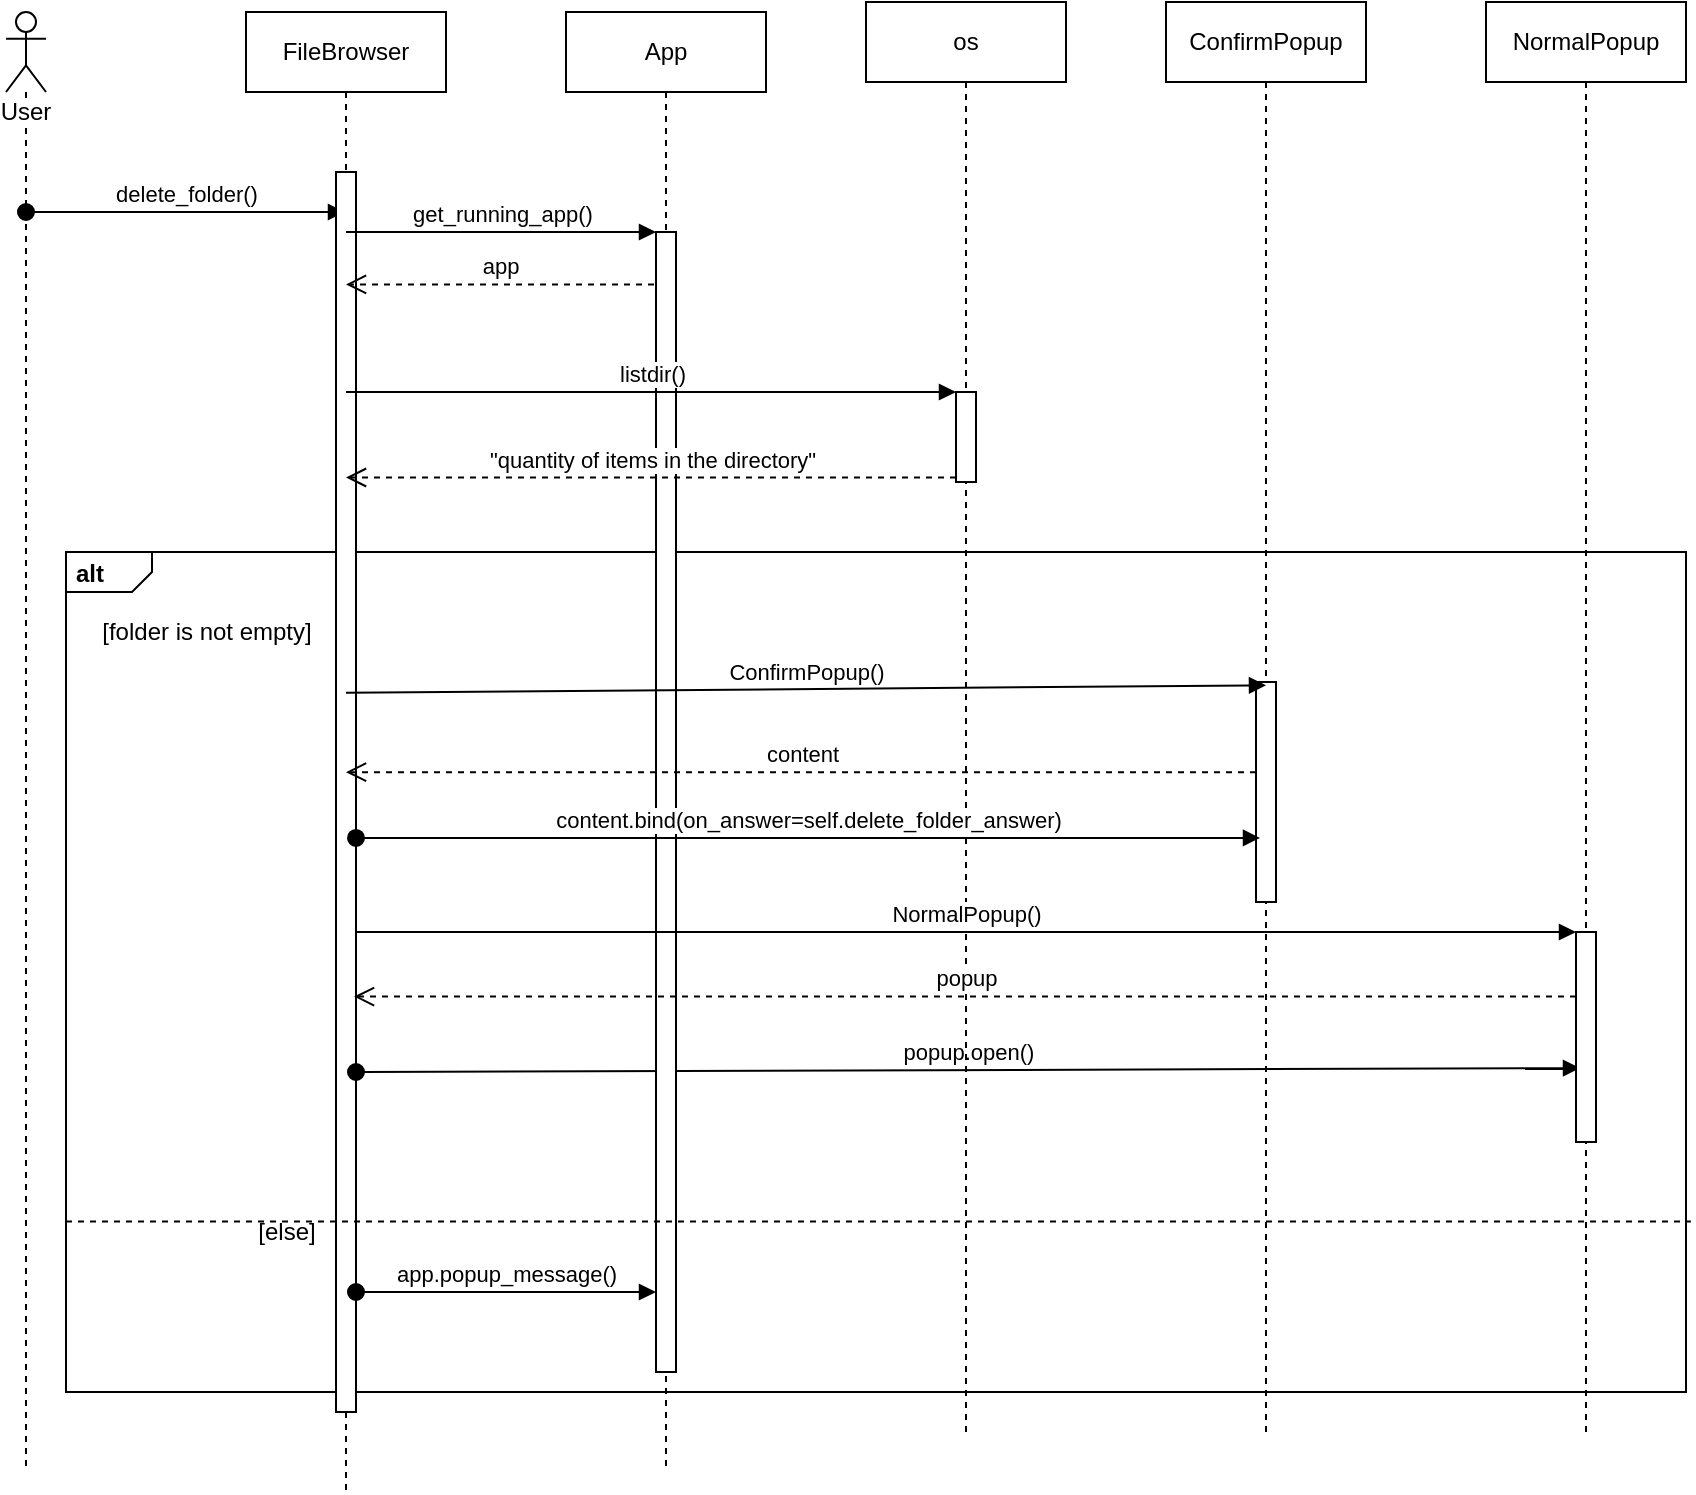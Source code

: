 <mxfile version="13.0.3" type="device"><diagram name="Page-1" id="13e1069c-82ec-6db2-03f1-153e76fe0fe0"><mxGraphModel dx="1980" dy="1211" grid="1" gridSize="10" guides="1" tooltips="1" connect="1" arrows="1" fold="1" page="1" pageScale="1" pageWidth="1100" pageHeight="850" background="#ffffff" math="0" shadow="0"><root><mxCell id="0"/><mxCell id="1" parent="0"/><mxCell id="zLsqlCqcwt6c8NTl6oaZ-27" value="&lt;p style=&quot;margin: 0px ; margin-top: 4px ; margin-left: 5px ; text-align: left&quot;&gt;&lt;b&gt;alt&lt;/b&gt;&lt;/p&gt;" style="html=1;shape=mxgraph.sysml.package;overflow=fill;labelX=43;align=left;spacingLeft=5;verticalAlign=top;spacingTop=-3;" vertex="1" parent="1"><mxGeometry x="170" y="350" width="810" height="420" as="geometry"/></mxCell><mxCell id="zLsqlCqcwt6c8NTl6oaZ-5" value="User" style="shape=umlLifeline;participant=umlActor;perimeter=lifelinePerimeter;whiteSpace=wrap;html=1;container=1;collapsible=0;recursiveResize=0;verticalAlign=top;spacingTop=36;labelBackgroundColor=#ffffff;outlineConnect=0;" vertex="1" parent="1"><mxGeometry x="140" y="80" width="20" height="730" as="geometry"/></mxCell><mxCell id="zLsqlCqcwt6c8NTl6oaZ-8" value="delete_folder()" style="html=1;verticalAlign=bottom;startArrow=oval;startFill=1;endArrow=block;startSize=8;" edge="1" parent="zLsqlCqcwt6c8NTl6oaZ-5" target="zLsqlCqcwt6c8NTl6oaZ-6"><mxGeometry width="60" relative="1" as="geometry"><mxPoint x="10" y="100" as="sourcePoint"/><mxPoint x="70" y="100" as="targetPoint"/></mxGeometry></mxCell><mxCell id="zLsqlCqcwt6c8NTl6oaZ-6" value="FileBrowser" style="shape=umlLifeline;perimeter=lifelinePerimeter;whiteSpace=wrap;html=1;container=1;collapsible=0;recursiveResize=0;outlineConnect=0;" vertex="1" parent="1"><mxGeometry x="260" y="80" width="100" height="740" as="geometry"/></mxCell><mxCell id="zLsqlCqcwt6c8NTl6oaZ-7" value="" style="html=1;points=[];perimeter=orthogonalPerimeter;" vertex="1" parent="zLsqlCqcwt6c8NTl6oaZ-6"><mxGeometry x="45" y="80" width="10" height="620" as="geometry"/></mxCell><mxCell id="zLsqlCqcwt6c8NTl6oaZ-41" value="[else]" style="text;html=1;align=center;verticalAlign=middle;resizable=0;points=[];autosize=1;" vertex="1" parent="zLsqlCqcwt6c8NTl6oaZ-6"><mxGeometry y="600" width="40" height="20" as="geometry"/></mxCell><mxCell id="zLsqlCqcwt6c8NTl6oaZ-45" value="popup.open()" style="html=1;verticalAlign=bottom;startArrow=oval;startFill=1;endArrow=block;startSize=8;entryX=0.2;entryY=0.648;entryDx=0;entryDy=0;entryPerimeter=0;" edge="1" parent="zLsqlCqcwt6c8NTl6oaZ-6" target="zLsqlCqcwt6c8NTl6oaZ-35"><mxGeometry width="60" relative="1" as="geometry"><mxPoint x="55" y="530" as="sourcePoint"/><mxPoint x="115" y="530" as="targetPoint"/></mxGeometry></mxCell><mxCell id="zLsqlCqcwt6c8NTl6oaZ-10" value="App" style="shape=umlLifeline;perimeter=lifelinePerimeter;whiteSpace=wrap;html=1;container=1;collapsible=0;recursiveResize=0;outlineConnect=0;" vertex="1" parent="1"><mxGeometry x="420" y="80" width="100" height="730" as="geometry"/></mxCell><mxCell id="zLsqlCqcwt6c8NTl6oaZ-11" value="" style="html=1;points=[];perimeter=orthogonalPerimeter;" vertex="1" parent="zLsqlCqcwt6c8NTl6oaZ-10"><mxGeometry x="45" y="110" width="10" height="570" as="geometry"/></mxCell><mxCell id="zLsqlCqcwt6c8NTl6oaZ-12" value="get_running_app()" style="html=1;verticalAlign=bottom;endArrow=block;entryX=0;entryY=0;" edge="1" target="zLsqlCqcwt6c8NTl6oaZ-11" parent="1" source="zLsqlCqcwt6c8NTl6oaZ-6"><mxGeometry relative="1" as="geometry"><mxPoint x="395" y="190" as="sourcePoint"/></mxGeometry></mxCell><mxCell id="zLsqlCqcwt6c8NTl6oaZ-13" value="app" style="html=1;verticalAlign=bottom;endArrow=open;dashed=1;endSize=8;exitX=-0.1;exitY=0.046;exitDx=0;exitDy=0;exitPerimeter=0;" edge="1" source="zLsqlCqcwt6c8NTl6oaZ-11" parent="1" target="zLsqlCqcwt6c8NTl6oaZ-6"><mxGeometry relative="1" as="geometry"><mxPoint x="395" y="266" as="targetPoint"/></mxGeometry></mxCell><mxCell id="zLsqlCqcwt6c8NTl6oaZ-14" value="os" style="shape=umlLifeline;perimeter=lifelinePerimeter;whiteSpace=wrap;html=1;container=1;collapsible=0;recursiveResize=0;outlineConnect=0;" vertex="1" parent="1"><mxGeometry x="570" y="75" width="100" height="715" as="geometry"/></mxCell><mxCell id="zLsqlCqcwt6c8NTl6oaZ-18" value="" style="html=1;points=[];perimeter=orthogonalPerimeter;" vertex="1" parent="zLsqlCqcwt6c8NTl6oaZ-14"><mxGeometry x="45" y="195" width="10" height="45" as="geometry"/></mxCell><mxCell id="zLsqlCqcwt6c8NTl6oaZ-19" value="listdir()" style="html=1;verticalAlign=bottom;endArrow=block;entryX=0;entryY=0;" edge="1" target="zLsqlCqcwt6c8NTl6oaZ-18" parent="1" source="zLsqlCqcwt6c8NTl6oaZ-6"><mxGeometry relative="1" as="geometry"><mxPoint x="550" y="300" as="sourcePoint"/></mxGeometry></mxCell><mxCell id="zLsqlCqcwt6c8NTl6oaZ-20" value="&quot;quantity of items in the directory&quot;" style="html=1;verticalAlign=bottom;endArrow=open;dashed=1;endSize=8;exitX=0;exitY=0.95;" edge="1" source="zLsqlCqcwt6c8NTl6oaZ-18" parent="1" target="zLsqlCqcwt6c8NTl6oaZ-6"><mxGeometry relative="1" as="geometry"><mxPoint x="550" y="376" as="targetPoint"/></mxGeometry></mxCell><mxCell id="zLsqlCqcwt6c8NTl6oaZ-21" value="ConfirmPopup" style="shape=umlLifeline;perimeter=lifelinePerimeter;whiteSpace=wrap;html=1;container=1;collapsible=0;recursiveResize=0;outlineConnect=0;" vertex="1" parent="1"><mxGeometry x="720" y="75" width="100" height="715" as="geometry"/></mxCell><mxCell id="zLsqlCqcwt6c8NTl6oaZ-24" value="" style="html=1;points=[];perimeter=orthogonalPerimeter;" vertex="1" parent="zLsqlCqcwt6c8NTl6oaZ-21"><mxGeometry x="45" y="340" width="10" height="110" as="geometry"/></mxCell><mxCell id="zLsqlCqcwt6c8NTl6oaZ-23" value="NormalPopup" style="shape=umlLifeline;perimeter=lifelinePerimeter;whiteSpace=wrap;html=1;container=1;collapsible=0;recursiveResize=0;outlineConnect=0;" vertex="1" parent="1"><mxGeometry x="880" y="75" width="100" height="715" as="geometry"/></mxCell><mxCell id="zLsqlCqcwt6c8NTl6oaZ-35" value="" style="html=1;points=[];perimeter=orthogonalPerimeter;" vertex="1" parent="zLsqlCqcwt6c8NTl6oaZ-23"><mxGeometry x="45" y="465" width="10" height="105" as="geometry"/></mxCell><mxCell id="zLsqlCqcwt6c8NTl6oaZ-28" value="[folder is not empty]" style="text;html=1;align=center;verticalAlign=middle;resizable=0;points=[];autosize=1;" vertex="1" parent="1"><mxGeometry x="180" y="380" width="120" height="20" as="geometry"/></mxCell><mxCell id="zLsqlCqcwt6c8NTl6oaZ-30" value="ConfirmPopup()" style="html=1;verticalAlign=bottom;endArrow=block;entryX=0.5;entryY=0.015;entryDx=0;entryDy=0;entryPerimeter=0;exitX=0.5;exitY=0.42;exitDx=0;exitDy=0;exitPerimeter=0;" edge="1" parent="1" source="zLsqlCqcwt6c8NTl6oaZ-7" target="zLsqlCqcwt6c8NTl6oaZ-24"><mxGeometry width="80" relative="1" as="geometry"><mxPoint x="670" y="420" as="sourcePoint"/><mxPoint x="750" y="420" as="targetPoint"/></mxGeometry></mxCell><mxCell id="zLsqlCqcwt6c8NTl6oaZ-31" value="content" style="html=1;verticalAlign=bottom;endArrow=open;dashed=1;endSize=8;entryX=0.5;entryY=0.484;entryDx=0;entryDy=0;entryPerimeter=0;" edge="1" parent="1" source="zLsqlCqcwt6c8NTl6oaZ-24" target="zLsqlCqcwt6c8NTl6oaZ-7"><mxGeometry relative="1" as="geometry"><mxPoint x="730" y="460" as="sourcePoint"/><mxPoint x="650" y="460" as="targetPoint"/></mxGeometry></mxCell><mxCell id="zLsqlCqcwt6c8NTl6oaZ-37" value="popup" style="html=1;verticalAlign=bottom;endArrow=open;dashed=1;endSize=8;entryX=0.9;entryY=0.665;entryDx=0;entryDy=0;entryPerimeter=0;" edge="1" source="zLsqlCqcwt6c8NTl6oaZ-35" parent="1" target="zLsqlCqcwt6c8NTl6oaZ-7"><mxGeometry relative="1" as="geometry"><mxPoint x="855" y="616" as="targetPoint"/></mxGeometry></mxCell><mxCell id="zLsqlCqcwt6c8NTl6oaZ-36" value="NormalPopup()" style="html=1;verticalAlign=bottom;endArrow=block;entryX=0;entryY=0;" edge="1" target="zLsqlCqcwt6c8NTl6oaZ-35" parent="1" source="zLsqlCqcwt6c8NTl6oaZ-7"><mxGeometry relative="1" as="geometry"><mxPoint x="855" y="540" as="sourcePoint"/></mxGeometry></mxCell><mxCell id="zLsqlCqcwt6c8NTl6oaZ-42" value="" style="endArrow=none;dashed=1;html=1;entryX=1.003;entryY=0.797;entryDx=0;entryDy=0;entryPerimeter=0;exitX=0;exitY=0.797;exitDx=0;exitDy=0;exitPerimeter=0;" edge="1" parent="1" source="zLsqlCqcwt6c8NTl6oaZ-27" target="zLsqlCqcwt6c8NTl6oaZ-27"><mxGeometry width="50" height="50" relative="1" as="geometry"><mxPoint x="190" y="820" as="sourcePoint"/><mxPoint x="240" y="770" as="targetPoint"/></mxGeometry></mxCell><mxCell id="zLsqlCqcwt6c8NTl6oaZ-44" value="app.popup_message()" style="html=1;verticalAlign=bottom;startArrow=oval;endArrow=block;startSize=8;" edge="1" parent="1" source="zLsqlCqcwt6c8NTl6oaZ-7"><mxGeometry relative="1" as="geometry"><mxPoint x="405" y="720" as="sourcePoint"/><mxPoint x="465" y="720" as="targetPoint"/></mxGeometry></mxCell><mxCell id="zLsqlCqcwt6c8NTl6oaZ-46" value="content.bind(on_answer=self.delete_folder_answer)" style="html=1;verticalAlign=bottom;startArrow=oval;startFill=1;endArrow=block;startSize=8;entryX=0.2;entryY=0.709;entryDx=0;entryDy=0;entryPerimeter=0;" edge="1" parent="1" source="zLsqlCqcwt6c8NTl6oaZ-7" target="zLsqlCqcwt6c8NTl6oaZ-24"><mxGeometry width="60" relative="1" as="geometry"><mxPoint x="320" y="490" as="sourcePoint"/><mxPoint x="380" y="490" as="targetPoint"/></mxGeometry></mxCell></root></mxGraphModel></diagram></mxfile>